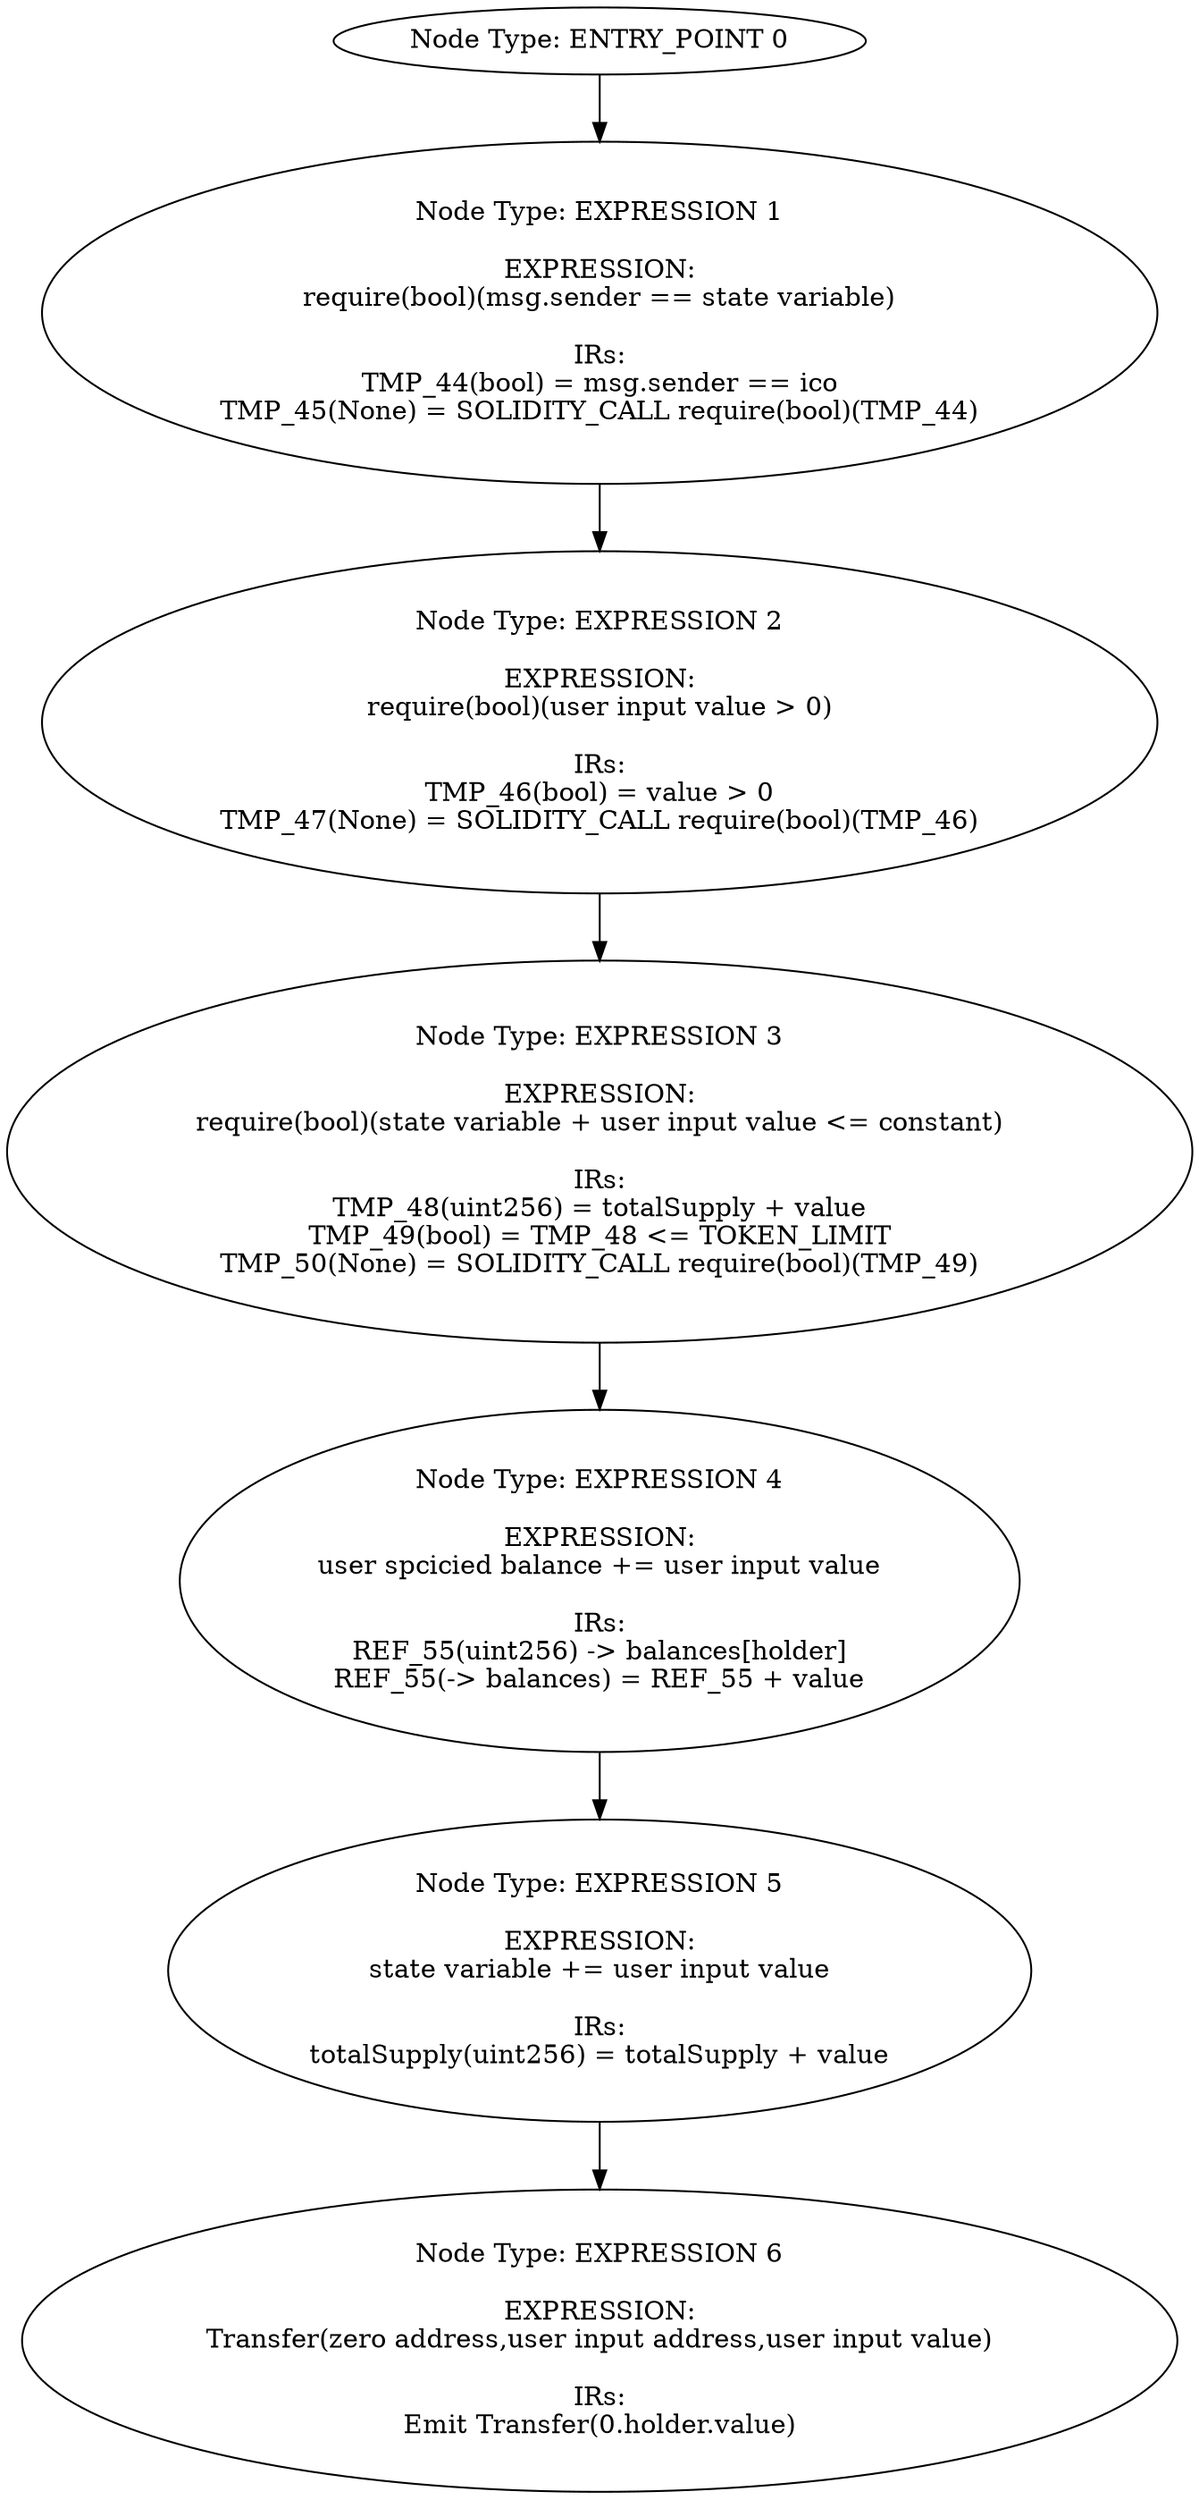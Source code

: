 digraph{
0[label="Node Type: ENTRY_POINT 0
"];
0->1;
1[label="Node Type: EXPRESSION 1

EXPRESSION:
require(bool)(msg.sender == state variable)

IRs:
TMP_44(bool) = msg.sender == ico
TMP_45(None) = SOLIDITY_CALL require(bool)(TMP_44)"];
1->2;
2[label="Node Type: EXPRESSION 2

EXPRESSION:
require(bool)(user input value > 0)

IRs:
TMP_46(bool) = value > 0
TMP_47(None) = SOLIDITY_CALL require(bool)(TMP_46)"];
2->3;
3[label="Node Type: EXPRESSION 3

EXPRESSION:
require(bool)(state variable + user input value <= constant)

IRs:
TMP_48(uint256) = totalSupply + value
TMP_49(bool) = TMP_48 <= TOKEN_LIMIT
TMP_50(None) = SOLIDITY_CALL require(bool)(TMP_49)"];
3->4;
4[label="Node Type: EXPRESSION 4

EXPRESSION:
user spcicied balance += user input value

IRs:
REF_55(uint256) -> balances[holder]
REF_55(-> balances) = REF_55 + value"];
4->5;
5[label="Node Type: EXPRESSION 5

EXPRESSION:
state variable += user input value

IRs:
totalSupply(uint256) = totalSupply + value"];
5->6;
6[label="Node Type: EXPRESSION 6

EXPRESSION:
Transfer(zero address,user input address,user input value)

IRs:
Emit Transfer(0.holder.value)"];
}
